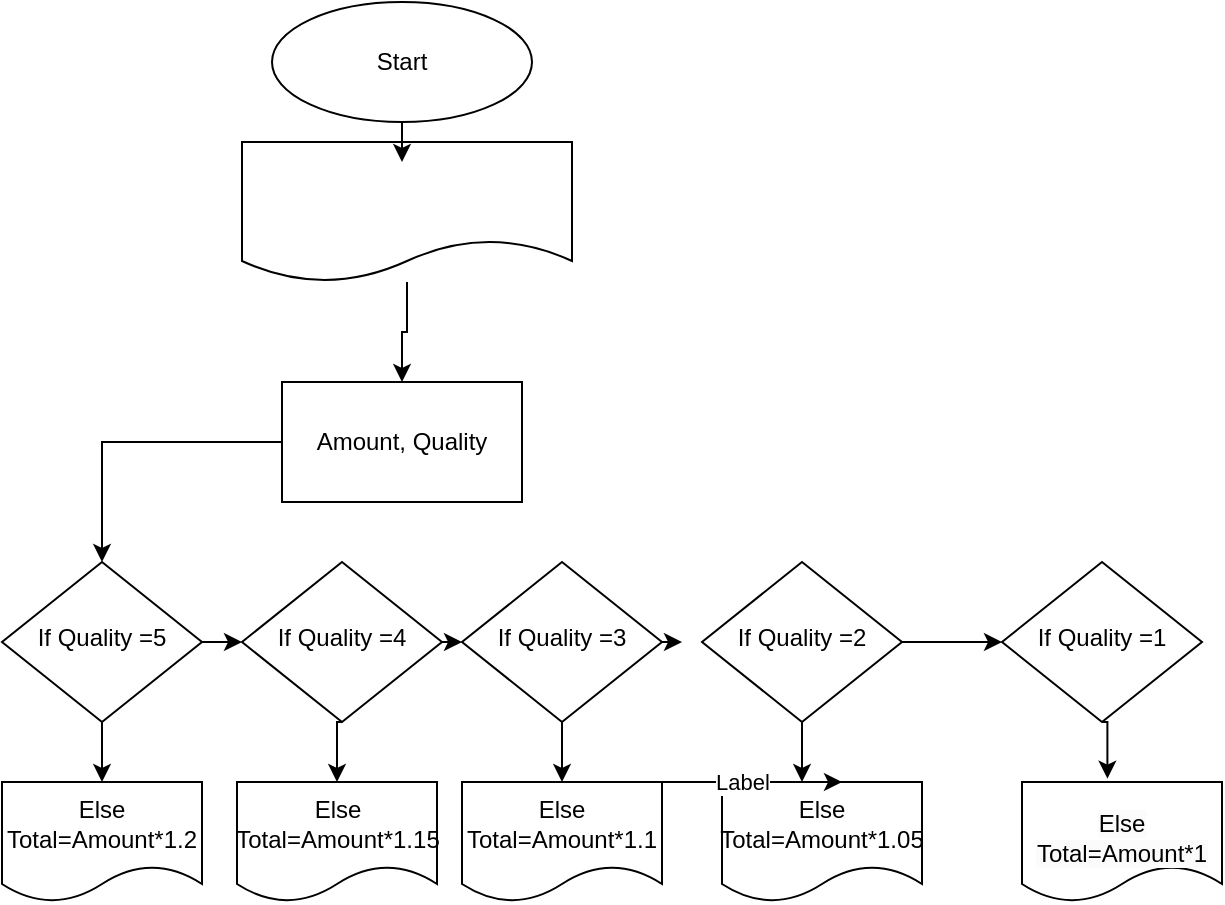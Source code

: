 <mxfile version="21.6.1" type="github">
  <diagram id="C5RBs43oDa-KdzZeNtuy" name="Page-1">
    <mxGraphModel dx="794" dy="1607" grid="1" gridSize="10" guides="1" tooltips="1" connect="1" arrows="1" fold="1" page="1" pageScale="1" pageWidth="827" pageHeight="1169" math="0" shadow="0">
      <root>
        <mxCell id="WIyWlLk6GJQsqaUBKTNV-0" />
        <mxCell id="WIyWlLk6GJQsqaUBKTNV-1" parent="WIyWlLk6GJQsqaUBKTNV-0" />
        <mxCell id="gc4thesV_Qp1dR_ahy_R-36" style="edgeStyle=orthogonalEdgeStyle;rounded=0;orthogonalLoop=1;jettySize=auto;html=1;exitX=0.5;exitY=1;exitDx=0;exitDy=0;entryX=0.5;entryY=0;entryDx=0;entryDy=0;" parent="WIyWlLk6GJQsqaUBKTNV-1" source="WIyWlLk6GJQsqaUBKTNV-6" target="gc4thesV_Qp1dR_ahy_R-27" edge="1">
          <mxGeometry relative="1" as="geometry" />
        </mxCell>
        <mxCell id="gc4thesV_Qp1dR_ahy_R-44" style="edgeStyle=orthogonalEdgeStyle;rounded=0;orthogonalLoop=1;jettySize=auto;html=1;exitX=1;exitY=0.5;exitDx=0;exitDy=0;entryX=0;entryY=0.5;entryDx=0;entryDy=0;" parent="WIyWlLk6GJQsqaUBKTNV-1" source="WIyWlLk6GJQsqaUBKTNV-6" target="gc4thesV_Qp1dR_ahy_R-6" edge="1">
          <mxGeometry relative="1" as="geometry" />
        </mxCell>
        <mxCell id="WIyWlLk6GJQsqaUBKTNV-6" value="If Quality =4" style="rhombus;whiteSpace=wrap;html=1;shadow=0;fontFamily=Helvetica;fontSize=12;align=center;strokeWidth=1;spacing=6;spacingTop=-4;" parent="WIyWlLk6GJQsqaUBKTNV-1" vertex="1">
          <mxGeometry x="140" y="40" width="100" height="80" as="geometry" />
        </mxCell>
        <mxCell id="gc4thesV_Qp1dR_ahy_R-39" style="edgeStyle=orthogonalEdgeStyle;rounded=0;orthogonalLoop=1;jettySize=auto;html=1;exitX=0.5;exitY=1;exitDx=0;exitDy=0;entryX=0.427;entryY=-0.028;entryDx=0;entryDy=0;entryPerimeter=0;" parent="WIyWlLk6GJQsqaUBKTNV-1" source="WIyWlLk6GJQsqaUBKTNV-10" target="gc4thesV_Qp1dR_ahy_R-30" edge="1">
          <mxGeometry relative="1" as="geometry" />
        </mxCell>
        <mxCell id="WIyWlLk6GJQsqaUBKTNV-10" value="If Quality =1" style="rhombus;whiteSpace=wrap;html=1;shadow=0;fontFamily=Helvetica;fontSize=12;align=center;strokeWidth=1;spacing=6;spacingTop=-4;" parent="WIyWlLk6GJQsqaUBKTNV-1" vertex="1">
          <mxGeometry x="520" y="40" width="100" height="80" as="geometry" />
        </mxCell>
        <mxCell id="gc4thesV_Qp1dR_ahy_R-13" style="edgeStyle=orthogonalEdgeStyle;rounded=0;orthogonalLoop=1;jettySize=auto;html=1;exitX=0.5;exitY=1;exitDx=0;exitDy=0;" parent="WIyWlLk6GJQsqaUBKTNV-1" source="gc4thesV_Qp1dR_ahy_R-0" edge="1">
          <mxGeometry relative="1" as="geometry">
            <mxPoint x="220" y="-160" as="targetPoint" />
          </mxGeometry>
        </mxCell>
        <mxCell id="gc4thesV_Qp1dR_ahy_R-0" value="&lt;font style=&quot;vertical-align: inherit;&quot;&gt;&lt;font style=&quot;vertical-align: inherit;&quot;&gt;Start&lt;/font&gt;&lt;/font&gt;" style="ellipse;whiteSpace=wrap;html=1;" parent="WIyWlLk6GJQsqaUBKTNV-1" vertex="1">
          <mxGeometry x="155" y="-240" width="130" height="60" as="geometry" />
        </mxCell>
        <mxCell id="gc4thesV_Qp1dR_ahy_R-18" style="edgeStyle=orthogonalEdgeStyle;rounded=0;orthogonalLoop=1;jettySize=auto;html=1;entryX=0.5;entryY=0;entryDx=0;entryDy=0;" parent="WIyWlLk6GJQsqaUBKTNV-1" source="gc4thesV_Qp1dR_ahy_R-1" target="gc4thesV_Qp1dR_ahy_R-2" edge="1">
          <mxGeometry relative="1" as="geometry" />
        </mxCell>
        <mxCell id="gc4thesV_Qp1dR_ahy_R-1" value="" style="shape=document;whiteSpace=wrap;boundedLbl=1;align=left;fillColor=none;strokeColor=default;verticalAlign=middle;labelBackgroundColor=default;" parent="WIyWlLk6GJQsqaUBKTNV-1" vertex="1">
          <mxGeometry x="140" y="-170" width="165" height="70" as="geometry" />
        </mxCell>
        <mxCell id="gc4thesV_Qp1dR_ahy_R-19" style="edgeStyle=orthogonalEdgeStyle;rounded=0;orthogonalLoop=1;jettySize=auto;html=1;" parent="WIyWlLk6GJQsqaUBKTNV-1" source="gc4thesV_Qp1dR_ahy_R-2" target="gc4thesV_Qp1dR_ahy_R-5" edge="1">
          <mxGeometry relative="1" as="geometry" />
        </mxCell>
        <mxCell id="gc4thesV_Qp1dR_ahy_R-2" value="Amount, Quality" style="rounded=0;whiteSpace=wrap;html=1;" parent="WIyWlLk6GJQsqaUBKTNV-1" vertex="1">
          <mxGeometry x="160" y="-50" width="120" height="60" as="geometry" />
        </mxCell>
        <mxCell id="gc4thesV_Qp1dR_ahy_R-35" style="edgeStyle=orthogonalEdgeStyle;rounded=0;orthogonalLoop=1;jettySize=auto;html=1;exitX=0.5;exitY=1;exitDx=0;exitDy=0;entryX=0.5;entryY=0;entryDx=0;entryDy=0;" parent="WIyWlLk6GJQsqaUBKTNV-1" source="gc4thesV_Qp1dR_ahy_R-5" target="gc4thesV_Qp1dR_ahy_R-26" edge="1">
          <mxGeometry relative="1" as="geometry" />
        </mxCell>
        <mxCell id="gc4thesV_Qp1dR_ahy_R-43" style="edgeStyle=orthogonalEdgeStyle;rounded=0;orthogonalLoop=1;jettySize=auto;html=1;exitX=1;exitY=0.5;exitDx=0;exitDy=0;entryX=0;entryY=0.5;entryDx=0;entryDy=0;" parent="WIyWlLk6GJQsqaUBKTNV-1" source="gc4thesV_Qp1dR_ahy_R-5" target="WIyWlLk6GJQsqaUBKTNV-6" edge="1">
          <mxGeometry relative="1" as="geometry" />
        </mxCell>
        <mxCell id="gc4thesV_Qp1dR_ahy_R-5" value="If Quality =5" style="rhombus;whiteSpace=wrap;html=1;shadow=0;fontFamily=Helvetica;fontSize=12;align=center;strokeWidth=1;spacing=6;spacingTop=-4;" parent="WIyWlLk6GJQsqaUBKTNV-1" vertex="1">
          <mxGeometry x="20" y="40" width="100" height="80" as="geometry" />
        </mxCell>
        <mxCell id="gc4thesV_Qp1dR_ahy_R-37" style="edgeStyle=orthogonalEdgeStyle;rounded=0;orthogonalLoop=1;jettySize=auto;html=1;exitX=0.5;exitY=1;exitDx=0;exitDy=0;entryX=0.5;entryY=0;entryDx=0;entryDy=0;" parent="WIyWlLk6GJQsqaUBKTNV-1" source="gc4thesV_Qp1dR_ahy_R-6" target="gc4thesV_Qp1dR_ahy_R-28" edge="1">
          <mxGeometry relative="1" as="geometry" />
        </mxCell>
        <mxCell id="gc4thesV_Qp1dR_ahy_R-45" style="edgeStyle=orthogonalEdgeStyle;rounded=0;orthogonalLoop=1;jettySize=auto;html=1;exitX=1;exitY=0.5;exitDx=0;exitDy=0;" parent="WIyWlLk6GJQsqaUBKTNV-1" source="gc4thesV_Qp1dR_ahy_R-6" edge="1">
          <mxGeometry relative="1" as="geometry">
            <mxPoint x="360" y="80" as="targetPoint" />
          </mxGeometry>
        </mxCell>
        <mxCell id="gc4thesV_Qp1dR_ahy_R-6" value="If Quality =3" style="rhombus;whiteSpace=wrap;html=1;shadow=0;fontFamily=Helvetica;fontSize=12;align=center;strokeWidth=1;spacing=6;spacingTop=-4;" parent="WIyWlLk6GJQsqaUBKTNV-1" vertex="1">
          <mxGeometry x="250" y="40" width="100" height="80" as="geometry" />
        </mxCell>
        <mxCell id="gc4thesV_Qp1dR_ahy_R-38" style="edgeStyle=orthogonalEdgeStyle;rounded=0;orthogonalLoop=1;jettySize=auto;html=1;exitX=0.5;exitY=1;exitDx=0;exitDy=0;" parent="WIyWlLk6GJQsqaUBKTNV-1" source="gc4thesV_Qp1dR_ahy_R-7" edge="1">
          <mxGeometry relative="1" as="geometry">
            <mxPoint x="420" y="150" as="targetPoint" />
          </mxGeometry>
        </mxCell>
        <mxCell id="gc4thesV_Qp1dR_ahy_R-46" style="edgeStyle=orthogonalEdgeStyle;rounded=0;orthogonalLoop=1;jettySize=auto;html=1;exitX=1;exitY=0.5;exitDx=0;exitDy=0;entryX=0;entryY=0.5;entryDx=0;entryDy=0;" parent="WIyWlLk6GJQsqaUBKTNV-1" source="gc4thesV_Qp1dR_ahy_R-7" target="WIyWlLk6GJQsqaUBKTNV-10" edge="1">
          <mxGeometry relative="1" as="geometry" />
        </mxCell>
        <mxCell id="gc4thesV_Qp1dR_ahy_R-7" value="If Quality =2" style="rhombus;whiteSpace=wrap;html=1;shadow=0;fontFamily=Helvetica;fontSize=12;align=center;strokeWidth=1;spacing=6;spacingTop=-4;" parent="WIyWlLk6GJQsqaUBKTNV-1" vertex="1">
          <mxGeometry x="370" y="40" width="100" height="80" as="geometry" />
        </mxCell>
        <mxCell id="gc4thesV_Qp1dR_ahy_R-26" value="Else Total=Amount*1.2" style="shape=document;whiteSpace=wrap;html=1;boundedLbl=1;" parent="WIyWlLk6GJQsqaUBKTNV-1" vertex="1">
          <mxGeometry x="20" y="150" width="100" height="60" as="geometry" />
        </mxCell>
        <mxCell id="gc4thesV_Qp1dR_ahy_R-27" value="Else Total=Amount*1.15" style="shape=document;whiteSpace=wrap;html=1;boundedLbl=1;" parent="WIyWlLk6GJQsqaUBKTNV-1" vertex="1">
          <mxGeometry x="137.5" y="150" width="100" height="60" as="geometry" />
        </mxCell>
        <mxCell id="gc4thesV_Qp1dR_ahy_R-28" value="Else Total=Amount*1.1" style="shape=document;whiteSpace=wrap;html=1;boundedLbl=1;" parent="WIyWlLk6GJQsqaUBKTNV-1" vertex="1">
          <mxGeometry x="250" y="150" width="100" height="60" as="geometry" />
        </mxCell>
        <mxCell id="gc4thesV_Qp1dR_ahy_R-29" value="Else Total=Amount*1.05" style="shape=document;whiteSpace=wrap;html=1;boundedLbl=1;" parent="WIyWlLk6GJQsqaUBKTNV-1" vertex="1">
          <mxGeometry x="380" y="150" width="100" height="60" as="geometry" />
        </mxCell>
        <mxCell id="gc4thesV_Qp1dR_ahy_R-30" value="&lt;br&gt;&lt;span style=&quot;color: rgb(0, 0, 0); font-family: Helvetica; font-size: 12px; font-style: normal; font-variant-ligatures: normal; font-variant-caps: normal; font-weight: 400; letter-spacing: normal; orphans: 2; text-align: center; text-indent: 0px; text-transform: none; widows: 2; word-spacing: 0px; -webkit-text-stroke-width: 0px; background-color: rgb(251, 251, 251); text-decoration-thickness: initial; text-decoration-style: initial; text-decoration-color: initial; float: none; display: inline !important;&quot;&gt;Else Total=Amount*1&lt;/span&gt;&lt;br&gt;" style="shape=document;whiteSpace=wrap;html=1;boundedLbl=1;" parent="WIyWlLk6GJQsqaUBKTNV-1" vertex="1">
          <mxGeometry x="530" y="150" width="100" height="60" as="geometry" />
        </mxCell>
        <mxCell id="gc4thesV_Qp1dR_ahy_R-41" value="" style="endArrow=classic;html=1;rounded=0;" parent="WIyWlLk6GJQsqaUBKTNV-1" edge="1">
          <mxGeometry relative="1" as="geometry">
            <mxPoint x="340" y="150" as="sourcePoint" />
            <mxPoint x="440" y="150" as="targetPoint" />
          </mxGeometry>
        </mxCell>
        <mxCell id="gc4thesV_Qp1dR_ahy_R-42" value="Label" style="edgeLabel;resizable=0;html=1;align=center;verticalAlign=middle;" parent="gc4thesV_Qp1dR_ahy_R-41" connectable="0" vertex="1">
          <mxGeometry relative="1" as="geometry" />
        </mxCell>
      </root>
    </mxGraphModel>
  </diagram>
</mxfile>
